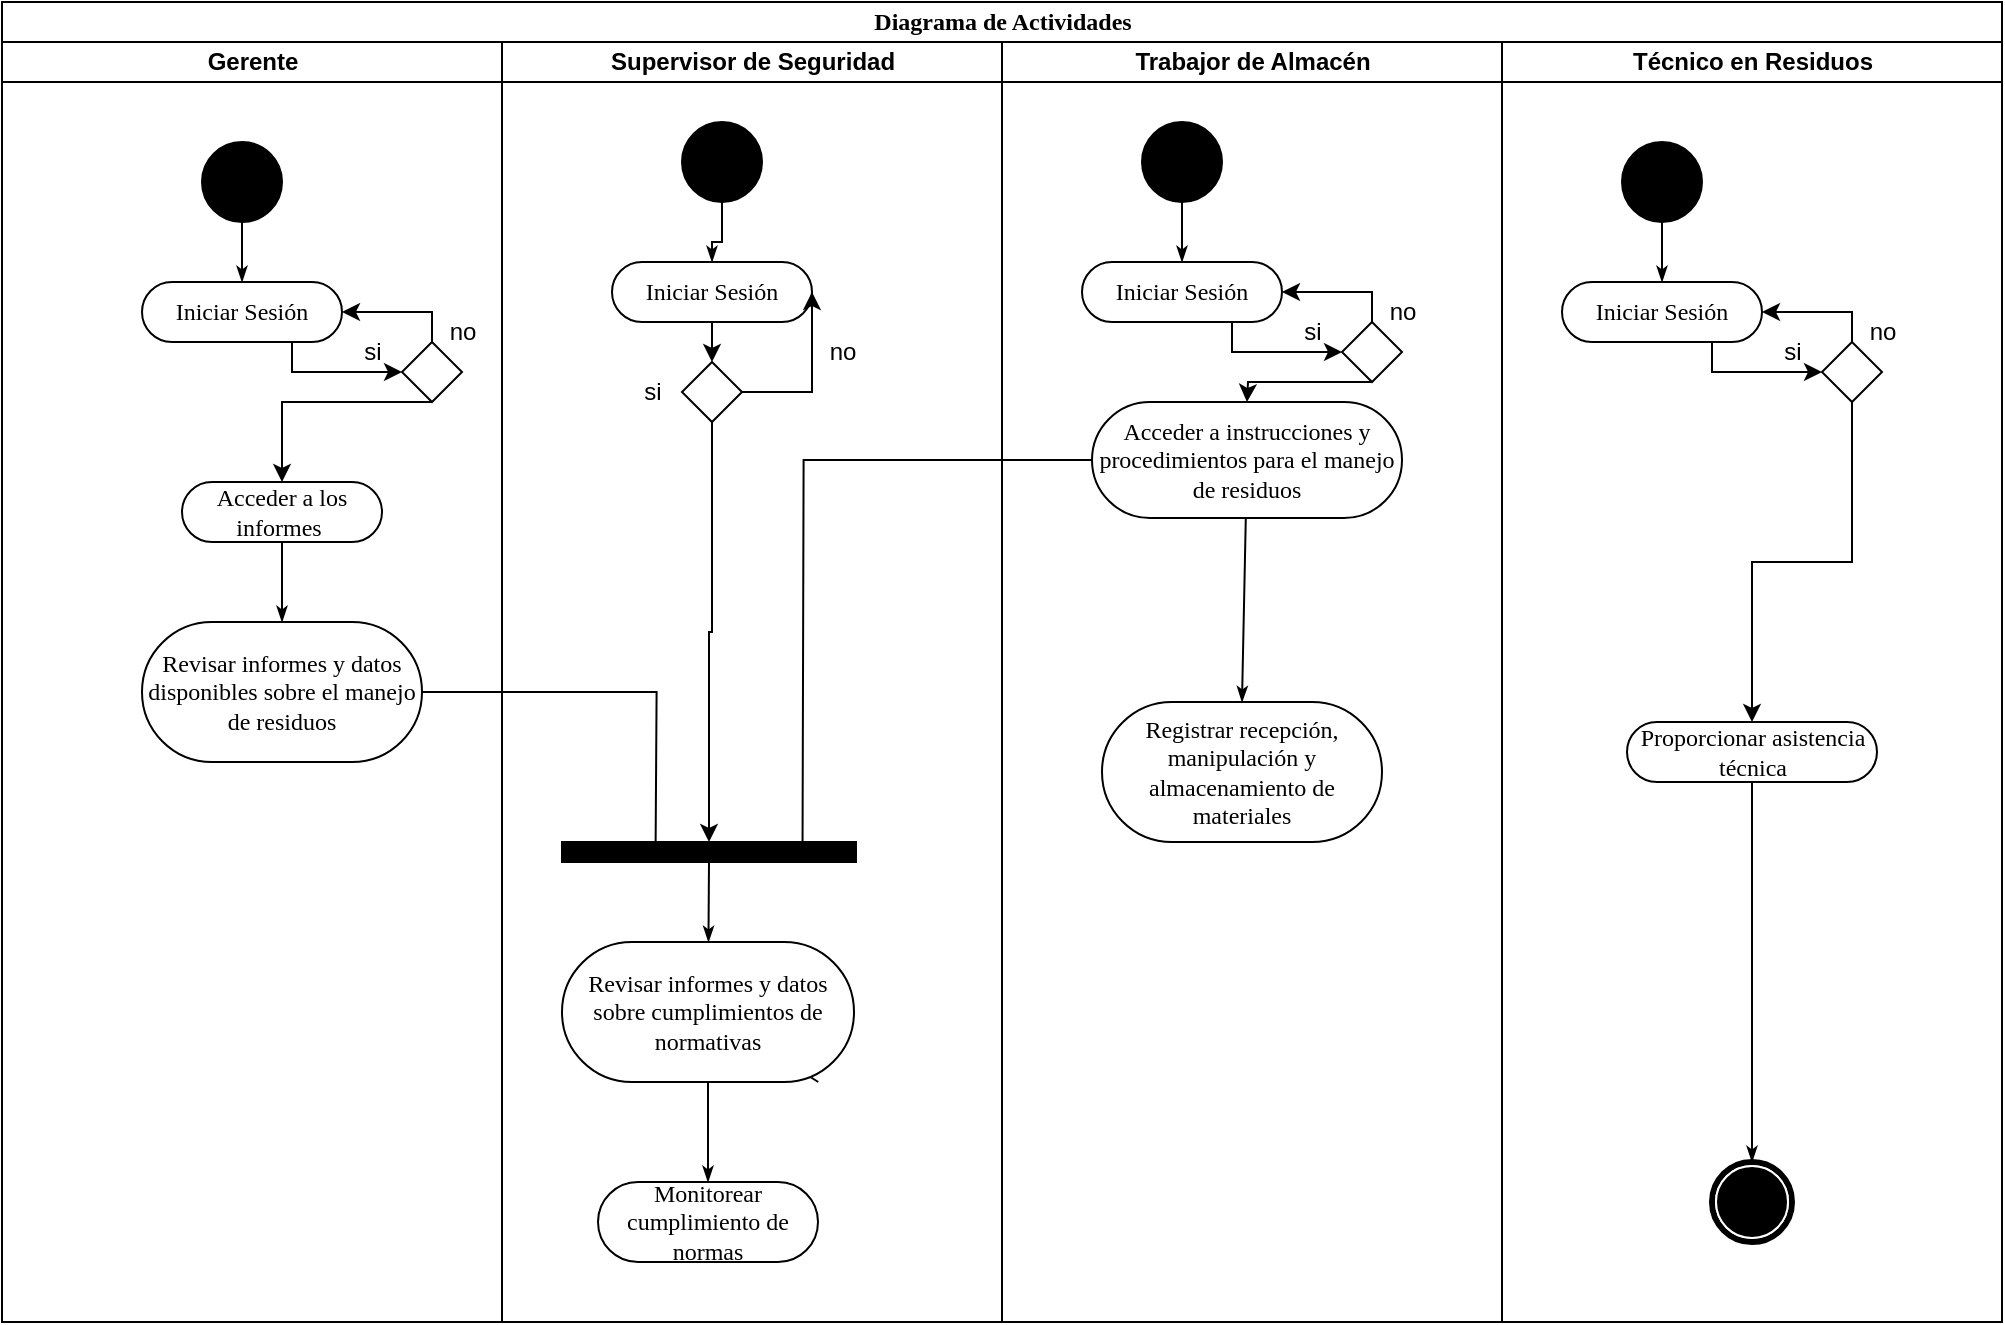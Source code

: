 <mxfile version="24.0.4" type="github">
  <diagram name="Page-1" id="0783ab3e-0a74-02c8-0abd-f7b4e66b4bec">
    <mxGraphModel dx="631" dy="622" grid="1" gridSize="10" guides="1" tooltips="1" connect="1" arrows="1" fold="1" page="1" pageScale="1" pageWidth="850" pageHeight="1100" background="none" math="0" shadow="0">
      <root>
        <mxCell id="0" />
        <mxCell id="1" parent="0" />
        <mxCell id="1c1d494c118603dd-1" value="Diagrama de Actividades" style="swimlane;html=1;childLayout=stackLayout;startSize=20;rounded=0;shadow=0;comic=0;labelBackgroundColor=none;strokeWidth=1;fontFamily=Verdana;fontSize=12;align=center;" parent="1" vertex="1">
          <mxGeometry x="50" y="30" width="1000" height="660" as="geometry" />
        </mxCell>
        <mxCell id="1c1d494c118603dd-2" value="Gerente" style="swimlane;html=1;startSize=20;" parent="1c1d494c118603dd-1" vertex="1">
          <mxGeometry y="20" width="250" height="640" as="geometry" />
        </mxCell>
        <mxCell id="1c1d494c118603dd-6" value="Acceder a los informes&amp;nbsp;" style="rounded=1;whiteSpace=wrap;html=1;shadow=0;comic=0;labelBackgroundColor=none;strokeWidth=1;fontFamily=Verdana;fontSize=12;align=center;arcSize=50;" parent="1c1d494c118603dd-2" vertex="1">
          <mxGeometry x="90" y="220" width="100" height="30" as="geometry" />
        </mxCell>
        <mxCell id="1c1d494c118603dd-7" value="Revisar informes y datos disponibles sobre el manejo de residuos" style="rounded=1;whiteSpace=wrap;html=1;shadow=0;comic=0;labelBackgroundColor=none;strokeWidth=1;fontFamily=Verdana;fontSize=12;align=center;arcSize=50;" parent="1c1d494c118603dd-2" vertex="1">
          <mxGeometry x="70" y="290" width="140" height="70" as="geometry" />
        </mxCell>
        <mxCell id="1c1d494c118603dd-35" style="edgeStyle=none;rounded=0;html=1;labelBackgroundColor=none;startArrow=none;startFill=0;startSize=5;endArrow=classicThin;endFill=1;endSize=5;jettySize=auto;orthogonalLoop=1;strokeWidth=1;fontFamily=Verdana;fontSize=12;exitX=0.5;exitY=1;exitDx=0;exitDy=0;" parent="1c1d494c118603dd-2" source="1c1d494c118603dd-6" target="1c1d494c118603dd-7" edge="1">
          <mxGeometry relative="1" as="geometry">
            <mxPoint x="162.727" y="310" as="sourcePoint" />
          </mxGeometry>
        </mxCell>
        <mxCell id="60571a20871a0731-4" value="" style="ellipse;whiteSpace=wrap;html=1;rounded=0;shadow=0;comic=0;labelBackgroundColor=none;strokeWidth=1;fillColor=#000000;fontFamily=Verdana;fontSize=12;align=center;" parent="1c1d494c118603dd-2" vertex="1">
          <mxGeometry x="100" y="50" width="40" height="40" as="geometry" />
        </mxCell>
        <mxCell id="60571a20871a0731-8" value="Iniciar Sesión" style="rounded=1;whiteSpace=wrap;html=1;shadow=0;comic=0;labelBackgroundColor=none;strokeWidth=1;fontFamily=Verdana;fontSize=12;align=center;arcSize=50;" parent="1c1d494c118603dd-2" vertex="1">
          <mxGeometry x="70" y="120" width="100" height="30" as="geometry" />
        </mxCell>
        <mxCell id="1c1d494c118603dd-27" style="edgeStyle=orthogonalEdgeStyle;rounded=0;html=1;labelBackgroundColor=none;startArrow=none;startFill=0;startSize=5;endArrow=classicThin;endFill=1;endSize=5;jettySize=auto;orthogonalLoop=1;strokeWidth=1;fontFamily=Verdana;fontSize=12" parent="1c1d494c118603dd-2" source="60571a20871a0731-4" target="60571a20871a0731-8" edge="1">
          <mxGeometry relative="1" as="geometry" />
        </mxCell>
        <mxCell id="HaEa-BSkP4yIrfdFMIVb-2" value="" style="rhombus;whiteSpace=wrap;html=1;" vertex="1" parent="1c1d494c118603dd-2">
          <mxGeometry x="200" y="150" width="30" height="30" as="geometry" />
        </mxCell>
        <mxCell id="HaEa-BSkP4yIrfdFMIVb-4" value="" style="endArrow=classic;html=1;rounded=0;exitX=0.75;exitY=1;exitDx=0;exitDy=0;entryX=0;entryY=0.5;entryDx=0;entryDy=0;" edge="1" parent="1c1d494c118603dd-2" source="60571a20871a0731-8" target="HaEa-BSkP4yIrfdFMIVb-2">
          <mxGeometry width="50" height="50" relative="1" as="geometry">
            <mxPoint x="260" y="240" as="sourcePoint" />
            <mxPoint x="310" y="190" as="targetPoint" />
            <Array as="points">
              <mxPoint x="145" y="165" />
            </Array>
          </mxGeometry>
        </mxCell>
        <mxCell id="HaEa-BSkP4yIrfdFMIVb-5" value="" style="endArrow=classic;html=1;rounded=0;exitX=0.5;exitY=0;exitDx=0;exitDy=0;entryX=1;entryY=0.5;entryDx=0;entryDy=0;" edge="1" parent="1c1d494c118603dd-2" source="HaEa-BSkP4yIrfdFMIVb-2" target="60571a20871a0731-8">
          <mxGeometry width="50" height="50" relative="1" as="geometry">
            <mxPoint x="300" y="220" as="sourcePoint" />
            <mxPoint x="350" y="170" as="targetPoint" />
            <Array as="points">
              <mxPoint x="215" y="135" />
            </Array>
          </mxGeometry>
        </mxCell>
        <mxCell id="HaEa-BSkP4yIrfdFMIVb-6" value="" style="endArrow=classic;html=1;rounded=0;exitX=0.5;exitY=1;exitDx=0;exitDy=0;entryX=0.5;entryY=0;entryDx=0;entryDy=0;" edge="1" parent="1c1d494c118603dd-2" source="HaEa-BSkP4yIrfdFMIVb-2" target="1c1d494c118603dd-6">
          <mxGeometry width="50" height="50" relative="1" as="geometry">
            <mxPoint x="280" y="210" as="sourcePoint" />
            <mxPoint x="330" y="160" as="targetPoint" />
            <Array as="points">
              <mxPoint x="140" y="180" />
            </Array>
          </mxGeometry>
        </mxCell>
        <mxCell id="HaEa-BSkP4yIrfdFMIVb-7" value="no" style="text;html=1;align=center;verticalAlign=middle;resizable=0;points=[];autosize=1;strokeColor=none;fillColor=none;" vertex="1" parent="1c1d494c118603dd-2">
          <mxGeometry x="210" y="130" width="40" height="30" as="geometry" />
        </mxCell>
        <mxCell id="HaEa-BSkP4yIrfdFMIVb-8" value="si" style="text;html=1;align=center;verticalAlign=middle;resizable=0;points=[];autosize=1;strokeColor=none;fillColor=none;" vertex="1" parent="1c1d494c118603dd-2">
          <mxGeometry x="170" y="140" width="30" height="30" as="geometry" />
        </mxCell>
        <mxCell id="1c1d494c118603dd-3" value="Supervisor de Seguridad" style="swimlane;html=1;startSize=20;" parent="1c1d494c118603dd-1" vertex="1">
          <mxGeometry x="250" y="20" width="250" height="640" as="geometry" />
        </mxCell>
        <mxCell id="1c1d494c118603dd-40" style="edgeStyle=none;rounded=0;html=1;labelBackgroundColor=none;startArrow=none;startFill=0;startSize=5;endArrow=classicThin;endFill=1;endSize=5;jettySize=auto;orthogonalLoop=1;strokeWidth=1;fontFamily=Verdana;fontSize=12" parent="1c1d494c118603dd-3" source="1c1d494c118603dd-11" edge="1">
          <mxGeometry relative="1" as="geometry">
            <mxPoint x="142.375" y="510" as="targetPoint" />
          </mxGeometry>
        </mxCell>
        <mxCell id="1c1d494c118603dd-11" value="Revisar informes y datos sobre cumplimientos de normativas" style="rounded=1;whiteSpace=wrap;html=1;shadow=0;comic=0;labelBackgroundColor=none;strokeWidth=1;fontFamily=Verdana;fontSize=12;align=center;arcSize=50;" parent="1c1d494c118603dd-3" vertex="1">
          <mxGeometry x="30" y="450" width="146" height="70" as="geometry" />
        </mxCell>
        <mxCell id="1c1d494c118603dd-32" style="edgeStyle=orthogonalEdgeStyle;rounded=0;html=1;entryX=0.25;entryY=0;labelBackgroundColor=none;startArrow=none;startFill=0;startSize=5;endArrow=classicThin;endFill=1;endSize=5;jettySize=auto;orthogonalLoop=1;strokeWidth=1;fontFamily=Verdana;fontSize=12;exitX=1;exitY=0.5;exitDx=0;exitDy=0;" parent="1c1d494c118603dd-3" source="1c1d494c118603dd-7" edge="1">
          <mxGeometry relative="1" as="geometry">
            <mxPoint x="30.0" y="380.0" as="sourcePoint" />
            <mxPoint x="76.75" y="410" as="targetPoint" />
          </mxGeometry>
        </mxCell>
        <mxCell id="1c1d494c118603dd-41" style="edgeStyle=none;rounded=0;html=1;labelBackgroundColor=none;startArrow=none;startFill=0;startSize=5;endArrow=classicThin;endFill=1;endSize=5;jettySize=auto;orthogonalLoop=1;strokeWidth=1;fontFamily=Verdana;fontSize=12;exitX=0.5;exitY=1;exitDx=0;exitDy=0;" parent="1c1d494c118603dd-3" source="1c1d494c118603dd-11" target="1c1d494c118603dd-16" edge="1">
          <mxGeometry relative="1" as="geometry">
            <mxPoint x="154.643" y="540" as="sourcePoint" />
          </mxGeometry>
        </mxCell>
        <mxCell id="1c1d494c118603dd-16" value="Monitorear cumplimiento de normas" style="rounded=1;whiteSpace=wrap;html=1;shadow=0;comic=0;labelBackgroundColor=none;strokeWidth=1;fontFamily=Verdana;fontSize=12;align=center;arcSize=50;" parent="1c1d494c118603dd-3" vertex="1">
          <mxGeometry x="48" y="570" width="110" height="40" as="geometry" />
        </mxCell>
        <mxCell id="HaEa-BSkP4yIrfdFMIVb-22" value="" style="ellipse;whiteSpace=wrap;html=1;rounded=0;shadow=0;comic=0;labelBackgroundColor=none;strokeWidth=1;fillColor=#000000;fontFamily=Verdana;fontSize=12;align=center;" vertex="1" parent="1c1d494c118603dd-3">
          <mxGeometry x="90" y="40" width="40" height="40" as="geometry" />
        </mxCell>
        <mxCell id="HaEa-BSkP4yIrfdFMIVb-23" value="Iniciar Sesión" style="rounded=1;whiteSpace=wrap;html=1;shadow=0;comic=0;labelBackgroundColor=none;strokeWidth=1;fontFamily=Verdana;fontSize=12;align=center;arcSize=50;" vertex="1" parent="1c1d494c118603dd-3">
          <mxGeometry x="55" y="110" width="100" height="30" as="geometry" />
        </mxCell>
        <mxCell id="HaEa-BSkP4yIrfdFMIVb-24" style="edgeStyle=orthogonalEdgeStyle;rounded=0;html=1;labelBackgroundColor=none;startArrow=none;startFill=0;startSize=5;endArrow=classicThin;endFill=1;endSize=5;jettySize=auto;orthogonalLoop=1;strokeWidth=1;fontFamily=Verdana;fontSize=12" edge="1" parent="1c1d494c118603dd-3" source="HaEa-BSkP4yIrfdFMIVb-22" target="HaEa-BSkP4yIrfdFMIVb-23">
          <mxGeometry relative="1" as="geometry" />
        </mxCell>
        <mxCell id="HaEa-BSkP4yIrfdFMIVb-25" value="" style="rhombus;whiteSpace=wrap;html=1;" vertex="1" parent="1c1d494c118603dd-3">
          <mxGeometry x="90" y="160" width="30" height="30" as="geometry" />
        </mxCell>
        <mxCell id="HaEa-BSkP4yIrfdFMIVb-26" value="" style="endArrow=classic;html=1;rounded=0;exitX=0.5;exitY=1;exitDx=0;exitDy=0;" edge="1" parent="1c1d494c118603dd-3" source="HaEa-BSkP4yIrfdFMIVb-23">
          <mxGeometry width="50" height="50" relative="1" as="geometry">
            <mxPoint x="250" y="230" as="sourcePoint" />
            <mxPoint x="105" y="160" as="targetPoint" />
            <Array as="points" />
          </mxGeometry>
        </mxCell>
        <mxCell id="HaEa-BSkP4yIrfdFMIVb-27" value="" style="endArrow=classic;html=1;rounded=0;exitX=1;exitY=0.5;exitDx=0;exitDy=0;entryX=1;entryY=0.5;entryDx=0;entryDy=0;" edge="1" parent="1c1d494c118603dd-3" source="HaEa-BSkP4yIrfdFMIVb-25" target="HaEa-BSkP4yIrfdFMIVb-23">
          <mxGeometry width="50" height="50" relative="1" as="geometry">
            <mxPoint x="290" y="210" as="sourcePoint" />
            <mxPoint x="340" y="160" as="targetPoint" />
            <Array as="points">
              <mxPoint x="155" y="175" />
            </Array>
          </mxGeometry>
        </mxCell>
        <mxCell id="HaEa-BSkP4yIrfdFMIVb-28" value="si" style="text;html=1;align=center;verticalAlign=middle;resizable=0;points=[];autosize=1;strokeColor=none;fillColor=none;" vertex="1" parent="1c1d494c118603dd-3">
          <mxGeometry x="60" y="160" width="30" height="30" as="geometry" />
        </mxCell>
        <mxCell id="HaEa-BSkP4yIrfdFMIVb-36" value="no" style="text;html=1;align=center;verticalAlign=middle;resizable=0;points=[];autosize=1;strokeColor=none;fillColor=none;" vertex="1" parent="1c1d494c118603dd-3">
          <mxGeometry x="150" y="140" width="40" height="30" as="geometry" />
        </mxCell>
        <mxCell id="1c1d494c118603dd-4" value="Trabajor de Almacén" style="swimlane;html=1;startSize=20;" parent="1c1d494c118603dd-1" vertex="1">
          <mxGeometry x="500" y="20" width="250" height="640" as="geometry" />
        </mxCell>
        <mxCell id="1c1d494c118603dd-33" style="rounded=0;html=1;labelBackgroundColor=none;startArrow=none;startFill=0;startSize=5;endArrow=classicThin;endFill=1;endSize=5;jettySize=auto;orthogonalLoop=1;strokeWidth=1;fontFamily=Verdana;fontSize=12;entryX=0.5;entryY=0;entryDx=0;entryDy=0;" parent="1c1d494c118603dd-4" source="1c1d494c118603dd-5" target="1c1d494c118603dd-8" edge="1">
          <mxGeometry relative="1" as="geometry">
            <mxPoint x="64.696" y="268" as="targetPoint" />
          </mxGeometry>
        </mxCell>
        <mxCell id="1c1d494c118603dd-5" value="Acceder a instrucciones y procedimientos para el manejo de residuos" style="rounded=1;whiteSpace=wrap;html=1;shadow=0;comic=0;labelBackgroundColor=none;strokeWidth=1;fontFamily=Verdana;fontSize=12;align=center;arcSize=50;" parent="1c1d494c118603dd-4" vertex="1">
          <mxGeometry x="45" y="180" width="155" height="58" as="geometry" />
        </mxCell>
        <mxCell id="1c1d494c118603dd-8" value="Registrar recepción, manipulación y almacenamiento de materiales" style="rounded=1;whiteSpace=wrap;html=1;shadow=0;comic=0;labelBackgroundColor=none;strokeWidth=1;fontFamily=Verdana;fontSize=12;align=center;arcSize=50;" parent="1c1d494c118603dd-4" vertex="1">
          <mxGeometry x="50" y="330" width="140" height="70" as="geometry" />
        </mxCell>
        <mxCell id="HaEa-BSkP4yIrfdFMIVb-29" value="" style="ellipse;whiteSpace=wrap;html=1;rounded=0;shadow=0;comic=0;labelBackgroundColor=none;strokeWidth=1;fillColor=#000000;fontFamily=Verdana;fontSize=12;align=center;" vertex="1" parent="1c1d494c118603dd-4">
          <mxGeometry x="70" y="40" width="40" height="40" as="geometry" />
        </mxCell>
        <mxCell id="HaEa-BSkP4yIrfdFMIVb-30" value="Iniciar Sesión" style="rounded=1;whiteSpace=wrap;html=1;shadow=0;comic=0;labelBackgroundColor=none;strokeWidth=1;fontFamily=Verdana;fontSize=12;align=center;arcSize=50;" vertex="1" parent="1c1d494c118603dd-4">
          <mxGeometry x="40" y="110" width="100" height="30" as="geometry" />
        </mxCell>
        <mxCell id="HaEa-BSkP4yIrfdFMIVb-31" style="edgeStyle=orthogonalEdgeStyle;rounded=0;html=1;labelBackgroundColor=none;startArrow=none;startFill=0;startSize=5;endArrow=classicThin;endFill=1;endSize=5;jettySize=auto;orthogonalLoop=1;strokeWidth=1;fontFamily=Verdana;fontSize=12" edge="1" parent="1c1d494c118603dd-4" source="HaEa-BSkP4yIrfdFMIVb-29" target="HaEa-BSkP4yIrfdFMIVb-30">
          <mxGeometry relative="1" as="geometry" />
        </mxCell>
        <mxCell id="HaEa-BSkP4yIrfdFMIVb-32" value="" style="rhombus;whiteSpace=wrap;html=1;" vertex="1" parent="1c1d494c118603dd-4">
          <mxGeometry x="170" y="140" width="30" height="30" as="geometry" />
        </mxCell>
        <mxCell id="HaEa-BSkP4yIrfdFMIVb-33" value="" style="endArrow=classic;html=1;rounded=0;exitX=0.75;exitY=1;exitDx=0;exitDy=0;entryX=0;entryY=0.5;entryDx=0;entryDy=0;" edge="1" parent="1c1d494c118603dd-4" source="HaEa-BSkP4yIrfdFMIVb-30" target="HaEa-BSkP4yIrfdFMIVb-32">
          <mxGeometry width="50" height="50" relative="1" as="geometry">
            <mxPoint x="230" y="230" as="sourcePoint" />
            <mxPoint x="280" y="180" as="targetPoint" />
            <Array as="points">
              <mxPoint x="115" y="155" />
            </Array>
          </mxGeometry>
        </mxCell>
        <mxCell id="HaEa-BSkP4yIrfdFMIVb-34" value="" style="endArrow=classic;html=1;rounded=0;exitX=0.5;exitY=0;exitDx=0;exitDy=0;entryX=1;entryY=0.5;entryDx=0;entryDy=0;" edge="1" parent="1c1d494c118603dd-4" source="HaEa-BSkP4yIrfdFMIVb-32" target="HaEa-BSkP4yIrfdFMIVb-30">
          <mxGeometry width="50" height="50" relative="1" as="geometry">
            <mxPoint x="270" y="210" as="sourcePoint" />
            <mxPoint x="320" y="160" as="targetPoint" />
            <Array as="points">
              <mxPoint x="185" y="125" />
            </Array>
          </mxGeometry>
        </mxCell>
        <mxCell id="HaEa-BSkP4yIrfdFMIVb-35" value="si" style="text;html=1;align=center;verticalAlign=middle;resizable=0;points=[];autosize=1;strokeColor=none;fillColor=none;" vertex="1" parent="1c1d494c118603dd-4">
          <mxGeometry x="140" y="130" width="30" height="30" as="geometry" />
        </mxCell>
        <mxCell id="HaEa-BSkP4yIrfdFMIVb-37" value="no" style="text;html=1;align=center;verticalAlign=middle;resizable=0;points=[];autosize=1;strokeColor=none;fillColor=none;" vertex="1" parent="1c1d494c118603dd-4">
          <mxGeometry x="180" y="120" width="40" height="30" as="geometry" />
        </mxCell>
        <mxCell id="HaEa-BSkP4yIrfdFMIVb-40" value="" style="endArrow=classic;html=1;rounded=0;exitX=0.5;exitY=1;exitDx=0;exitDy=0;entryX=0.5;entryY=0;entryDx=0;entryDy=0;" edge="1" parent="1c1d494c118603dd-4" source="HaEa-BSkP4yIrfdFMIVb-32" target="1c1d494c118603dd-5">
          <mxGeometry width="50" height="50" relative="1" as="geometry">
            <mxPoint x="220" y="350" as="sourcePoint" />
            <mxPoint x="270" y="300" as="targetPoint" />
            <Array as="points">
              <mxPoint x="123" y="170" />
            </Array>
          </mxGeometry>
        </mxCell>
        <mxCell id="HaEa-BSkP4yIrfdFMIVb-1" value="Técnico en Residuos" style="swimlane;html=1;startSize=20;" vertex="1" parent="1c1d494c118603dd-1">
          <mxGeometry x="750" y="20" width="250" height="640" as="geometry" />
        </mxCell>
        <mxCell id="1c1d494c118603dd-44" style="edgeStyle=none;rounded=0;html=1;labelBackgroundColor=none;startArrow=none;startFill=0;startSize=5;endArrow=classicThin;endFill=1;endSize=5;jettySize=auto;orthogonalLoop=1;strokeWidth=1;fontFamily=Verdana;fontSize=12;entryX=0.5;entryY=0;entryDx=0;entryDy=0;" parent="HaEa-BSkP4yIrfdFMIVb-1" source="1c1d494c118603dd-18" target="60571a20871a0731-5" edge="1">
          <mxGeometry relative="1" as="geometry">
            <mxPoint x="125" y="490" as="targetPoint" />
          </mxGeometry>
        </mxCell>
        <mxCell id="1c1d494c118603dd-18" value="Proporcionar asistencia técnica" style="rounded=1;whiteSpace=wrap;html=1;shadow=0;comic=0;labelBackgroundColor=none;strokeWidth=1;fontFamily=Verdana;fontSize=12;align=center;arcSize=50;" parent="HaEa-BSkP4yIrfdFMIVb-1" vertex="1">
          <mxGeometry x="62.5" y="340" width="125" height="30" as="geometry" />
        </mxCell>
        <mxCell id="60571a20871a0731-5" value="" style="shape=mxgraph.bpmn.shape;html=1;verticalLabelPosition=bottom;labelBackgroundColor=#ffffff;verticalAlign=top;perimeter=ellipsePerimeter;outline=end;symbol=terminate;rounded=0;shadow=0;comic=0;strokeWidth=1;fontFamily=Verdana;fontSize=12;align=center;" parent="HaEa-BSkP4yIrfdFMIVb-1" vertex="1">
          <mxGeometry x="105" y="560" width="40" height="40" as="geometry" />
        </mxCell>
        <mxCell id="HaEa-BSkP4yIrfdFMIVb-57" value="" style="ellipse;whiteSpace=wrap;html=1;rounded=0;shadow=0;comic=0;labelBackgroundColor=none;strokeWidth=1;fillColor=#000000;fontFamily=Verdana;fontSize=12;align=center;" vertex="1" parent="HaEa-BSkP4yIrfdFMIVb-1">
          <mxGeometry x="60" y="50" width="40" height="40" as="geometry" />
        </mxCell>
        <mxCell id="HaEa-BSkP4yIrfdFMIVb-58" value="Iniciar Sesión" style="rounded=1;whiteSpace=wrap;html=1;shadow=0;comic=0;labelBackgroundColor=none;strokeWidth=1;fontFamily=Verdana;fontSize=12;align=center;arcSize=50;" vertex="1" parent="HaEa-BSkP4yIrfdFMIVb-1">
          <mxGeometry x="30" y="120" width="100" height="30" as="geometry" />
        </mxCell>
        <mxCell id="HaEa-BSkP4yIrfdFMIVb-59" style="edgeStyle=orthogonalEdgeStyle;rounded=0;html=1;labelBackgroundColor=none;startArrow=none;startFill=0;startSize=5;endArrow=classicThin;endFill=1;endSize=5;jettySize=auto;orthogonalLoop=1;strokeWidth=1;fontFamily=Verdana;fontSize=12" edge="1" parent="HaEa-BSkP4yIrfdFMIVb-1" source="HaEa-BSkP4yIrfdFMIVb-57" target="HaEa-BSkP4yIrfdFMIVb-58">
          <mxGeometry relative="1" as="geometry" />
        </mxCell>
        <mxCell id="HaEa-BSkP4yIrfdFMIVb-65" style="edgeStyle=orthogonalEdgeStyle;rounded=0;orthogonalLoop=1;jettySize=auto;html=1;exitX=0.5;exitY=1;exitDx=0;exitDy=0;entryX=0.5;entryY=0;entryDx=0;entryDy=0;" edge="1" parent="HaEa-BSkP4yIrfdFMIVb-1" source="HaEa-BSkP4yIrfdFMIVb-60" target="1c1d494c118603dd-18">
          <mxGeometry relative="1" as="geometry" />
        </mxCell>
        <mxCell id="HaEa-BSkP4yIrfdFMIVb-60" value="" style="rhombus;whiteSpace=wrap;html=1;" vertex="1" parent="HaEa-BSkP4yIrfdFMIVb-1">
          <mxGeometry x="160" y="150" width="30" height="30" as="geometry" />
        </mxCell>
        <mxCell id="HaEa-BSkP4yIrfdFMIVb-61" value="" style="endArrow=classic;html=1;rounded=0;exitX=0.75;exitY=1;exitDx=0;exitDy=0;entryX=0;entryY=0.5;entryDx=0;entryDy=0;" edge="1" parent="HaEa-BSkP4yIrfdFMIVb-1" source="HaEa-BSkP4yIrfdFMIVb-58" target="HaEa-BSkP4yIrfdFMIVb-60">
          <mxGeometry width="50" height="50" relative="1" as="geometry">
            <mxPoint x="220" y="240" as="sourcePoint" />
            <mxPoint x="270" y="190" as="targetPoint" />
            <Array as="points">
              <mxPoint x="105" y="165" />
            </Array>
          </mxGeometry>
        </mxCell>
        <mxCell id="HaEa-BSkP4yIrfdFMIVb-62" value="" style="endArrow=classic;html=1;rounded=0;exitX=0.5;exitY=0;exitDx=0;exitDy=0;entryX=1;entryY=0.5;entryDx=0;entryDy=0;" edge="1" parent="HaEa-BSkP4yIrfdFMIVb-1" source="HaEa-BSkP4yIrfdFMIVb-60" target="HaEa-BSkP4yIrfdFMIVb-58">
          <mxGeometry width="50" height="50" relative="1" as="geometry">
            <mxPoint x="260" y="220" as="sourcePoint" />
            <mxPoint x="310" y="170" as="targetPoint" />
            <Array as="points">
              <mxPoint x="175" y="135" />
            </Array>
          </mxGeometry>
        </mxCell>
        <mxCell id="HaEa-BSkP4yIrfdFMIVb-63" value="si" style="text;html=1;align=center;verticalAlign=middle;resizable=0;points=[];autosize=1;strokeColor=none;fillColor=none;" vertex="1" parent="HaEa-BSkP4yIrfdFMIVb-1">
          <mxGeometry x="130" y="140" width="30" height="30" as="geometry" />
        </mxCell>
        <mxCell id="HaEa-BSkP4yIrfdFMIVb-64" value="no" style="text;html=1;align=center;verticalAlign=middle;resizable=0;points=[];autosize=1;strokeColor=none;fillColor=none;" vertex="1" parent="HaEa-BSkP4yIrfdFMIVb-1">
          <mxGeometry x="170" y="130" width="40" height="30" as="geometry" />
        </mxCell>
        <mxCell id="1c1d494c118603dd-31" style="edgeStyle=orthogonalEdgeStyle;rounded=0;html=1;entryX=0.75;entryY=0;labelBackgroundColor=none;startArrow=none;startFill=0;startSize=5;endArrow=classicThin;endFill=1;endSize=5;jettySize=auto;orthogonalLoop=1;strokeWidth=1;fontFamily=Verdana;fontSize=12;exitX=0;exitY=0.5;exitDx=0;exitDy=0;" parent="1c1d494c118603dd-1" source="1c1d494c118603dd-5" edge="1">
          <mxGeometry relative="1" as="geometry">
            <mxPoint x="465" y="395" as="sourcePoint" />
            <mxPoint x="400.25" y="430" as="targetPoint" />
          </mxGeometry>
        </mxCell>
        <mxCell id="HaEa-BSkP4yIrfdFMIVb-11" value="" style="whiteSpace=wrap;html=1;rounded=0;shadow=0;comic=0;labelBackgroundColor=none;strokeWidth=1;fillColor=#000000;fontFamily=Verdana;fontSize=12;align=center;rotation=0;" vertex="1" parent="1">
          <mxGeometry x="330" y="450" width="147" height="10" as="geometry" />
        </mxCell>
        <mxCell id="1c1d494c118603dd-39" style="edgeStyle=none;rounded=0;html=1;labelBackgroundColor=none;startArrow=none;startFill=0;startSize=5;endArrow=classicThin;endFill=1;endSize=5;jettySize=auto;orthogonalLoop=1;strokeWidth=1;fontFamily=Verdana;fontSize=12;exitX=0.5;exitY=1;exitDx=0;exitDy=0;" parent="1" source="HaEa-BSkP4yIrfdFMIVb-11" target="1c1d494c118603dd-11" edge="1">
          <mxGeometry relative="1" as="geometry">
            <mxPoint x="413.55" y="470" as="sourcePoint" />
          </mxGeometry>
        </mxCell>
        <mxCell id="HaEa-BSkP4yIrfdFMIVb-38" style="edgeStyle=orthogonalEdgeStyle;rounded=0;orthogonalLoop=1;jettySize=auto;html=1;exitX=0.5;exitY=1;exitDx=0;exitDy=0;entryX=0.5;entryY=0;entryDx=0;entryDy=0;" edge="1" parent="1" source="HaEa-BSkP4yIrfdFMIVb-25" target="HaEa-BSkP4yIrfdFMIVb-11">
          <mxGeometry relative="1" as="geometry" />
        </mxCell>
      </root>
    </mxGraphModel>
  </diagram>
</mxfile>
